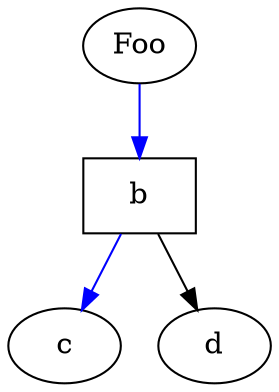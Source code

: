 /* dot -T png test2.gv -o a.png */
/* 属性 */
digraph g
{
    // node name
    a [label = "Foo"];

    // node shape
    b [shape = box];

    // edge color
    a -> b -> c[color = blue];

    // edge shape
    b -> d[shape = dotted];
}